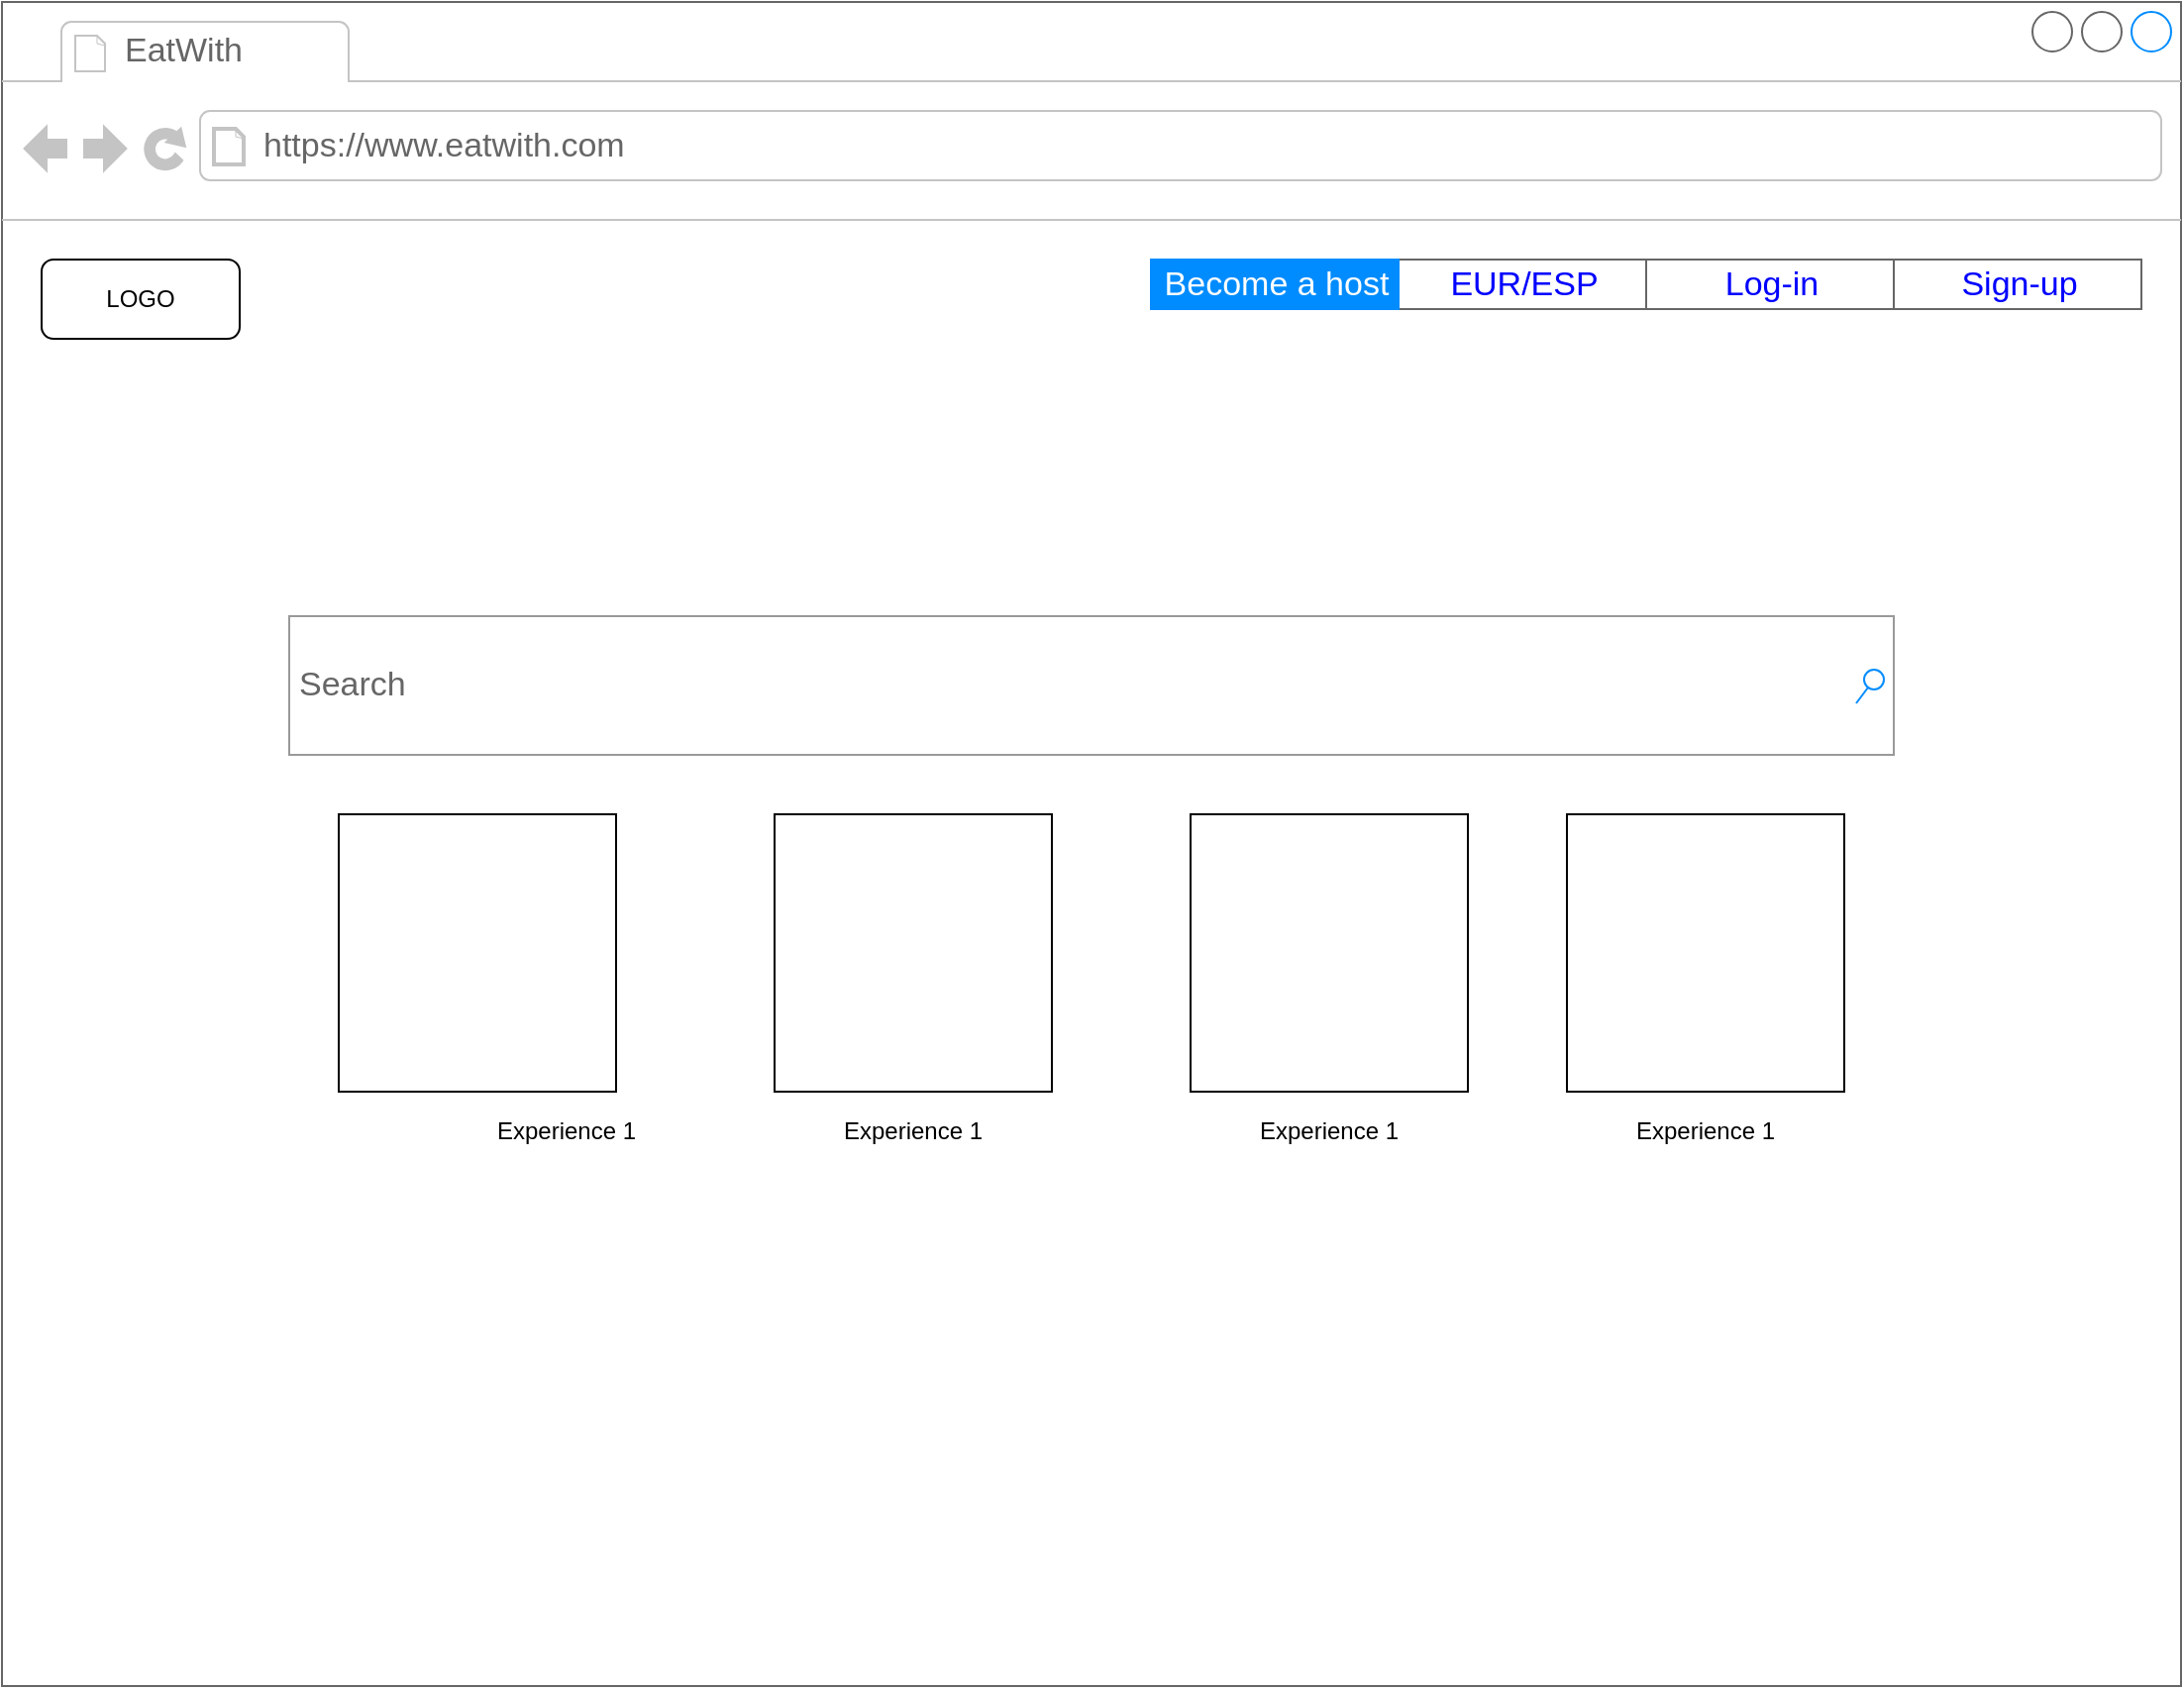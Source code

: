 <mxfile version="12.9.1" type="device"><diagram name="Page-1" id="03018318-947c-dd8e-b7a3-06fadd420f32"><mxGraphModel dx="1422" dy="713" grid="1" gridSize="10" guides="1" tooltips="1" connect="1" arrows="1" fold="1" page="1" pageScale="1" pageWidth="1100" pageHeight="850" background="#ffffff" math="0" shadow="0"><root><mxCell id="0"/><mxCell id="1" parent="0"/><mxCell id="677b7b8949515195-5" value="ES/EUR" style="text;html=1;points=[];align=left;verticalAlign=top;spacingTop=-4;fontSize=14;fontFamily=Verdana" parent="1" vertex="1"><mxGeometry x="860" y="40" width="60" height="20" as="geometry"/></mxCell><mxCell id="677b7b8949515195-6" value="Login" style="text;html=1;points=[];align=left;verticalAlign=top;spacingTop=-4;fontSize=14;fontFamily=Verdana" parent="1" vertex="1"><mxGeometry x="930" y="40" width="60" height="20" as="geometry"/></mxCell><mxCell id="677b7b8949515195-7" value="Signup" style="text;html=1;points=[];align=left;verticalAlign=top;spacingTop=-4;fontSize=14;fontFamily=Verdana" parent="1" vertex="1"><mxGeometry x="1000" y="40" width="60" height="20" as="geometry"/></mxCell><mxCell id="IE1XELtSxzFiAmcnpGDn-3" value="" style="strokeWidth=1;shadow=0;dashed=0;align=center;html=1;shape=mxgraph.mockup.containers.browserWindow;rSize=0;strokeColor=#666666;strokeColor2=#008cff;strokeColor3=#c4c4c4;mainText=,;recursiveResize=0;" vertex="1" parent="1"><mxGeometry width="1100" height="850" as="geometry"/></mxCell><mxCell id="IE1XELtSxzFiAmcnpGDn-4" value="EatWith" style="strokeWidth=1;shadow=0;dashed=0;align=center;html=1;shape=mxgraph.mockup.containers.anchor;fontSize=17;fontColor=#666666;align=left;" vertex="1" parent="IE1XELtSxzFiAmcnpGDn-3"><mxGeometry x="60" y="12" width="110" height="26" as="geometry"/></mxCell><mxCell id="IE1XELtSxzFiAmcnpGDn-5" value="https://www.eatwith.com" style="strokeWidth=1;shadow=0;dashed=0;align=center;html=1;shape=mxgraph.mockup.containers.anchor;rSize=0;fontSize=17;fontColor=#666666;align=left;" vertex="1" parent="IE1XELtSxzFiAmcnpGDn-3"><mxGeometry x="130" y="60" width="250" height="26" as="geometry"/></mxCell><mxCell id="IE1XELtSxzFiAmcnpGDn-6" value="LOGO" style="rounded=1;whiteSpace=wrap;html=1;" vertex="1" parent="IE1XELtSxzFiAmcnpGDn-3"><mxGeometry x="20" y="130" width="100" height="40" as="geometry"/></mxCell><mxCell id="IE1XELtSxzFiAmcnpGDn-7" value="" style="strokeWidth=1;shadow=0;dashed=0;align=center;html=1;shape=mxgraph.mockup.text.rrect;rSize=0;strokeColor=#666666;" vertex="1" parent="IE1XELtSxzFiAmcnpGDn-3"><mxGeometry x="580" y="130" width="500" height="25" as="geometry"/></mxCell><mxCell id="IE1XELtSxzFiAmcnpGDn-8" value="EUR/ESP" style="strokeColor=inherit;fillColor=inherit;gradientColor=inherit;strokeWidth=1;shadow=0;dashed=0;align=center;html=1;shape=mxgraph.mockup.text.rrect;rSize=0;fontSize=17;fontColor=#0000ff;" vertex="1" parent="IE1XELtSxzFiAmcnpGDn-7"><mxGeometry x="125" width="125" height="25" as="geometry"/></mxCell><mxCell id="IE1XELtSxzFiAmcnpGDn-9" value="Log-in" style="strokeColor=inherit;fillColor=inherit;gradientColor=inherit;strokeWidth=1;shadow=0;dashed=0;align=center;html=1;shape=mxgraph.mockup.text.rrect;rSize=0;fontSize=17;fontColor=#0000ff;" vertex="1" parent="IE1XELtSxzFiAmcnpGDn-7"><mxGeometry x="250" width="125" height="25" as="geometry"/></mxCell><mxCell id="IE1XELtSxzFiAmcnpGDn-10" value="Sign-up" style="strokeColor=inherit;fillColor=inherit;gradientColor=inherit;strokeWidth=1;shadow=0;dashed=0;align=center;html=1;shape=mxgraph.mockup.text.rrect;rSize=0;fontSize=17;fontColor=#0000ff;" vertex="1" parent="IE1XELtSxzFiAmcnpGDn-7"><mxGeometry x="375" width="125" height="25" as="geometry"/></mxCell><mxCell id="IE1XELtSxzFiAmcnpGDn-11" value="Become a host" style="strokeWidth=1;shadow=0;dashed=0;align=center;html=1;shape=mxgraph.mockup.text.rrect;rSize=0;fontSize=17;fontColor=#ffffff;fillColor=#008cff;strokeColor=#008cff;" vertex="1" parent="IE1XELtSxzFiAmcnpGDn-7"><mxGeometry width="125" height="25" as="geometry"/></mxCell><mxCell id="IE1XELtSxzFiAmcnpGDn-16" value="Search" style="strokeWidth=1;shadow=0;dashed=0;align=center;html=1;shape=mxgraph.mockup.forms.searchBox;strokeColor=#999999;mainText=;strokeColor2=#008cff;fontColor=#666666;fontSize=17;align=left;spacingLeft=3;" vertex="1" parent="IE1XELtSxzFiAmcnpGDn-3"><mxGeometry x="145" y="310" width="810" height="70" as="geometry"/></mxCell><mxCell id="IE1XELtSxzFiAmcnpGDn-32" value="" style="whiteSpace=wrap;html=1;aspect=fixed;" vertex="1" parent="IE1XELtSxzFiAmcnpGDn-3"><mxGeometry x="170" y="410" width="140" height="140" as="geometry"/></mxCell><mxCell id="IE1XELtSxzFiAmcnpGDn-33" value="Experience 1" style="text;html=1;strokeColor=none;fillColor=none;align=center;verticalAlign=middle;whiteSpace=wrap;rounded=0;" vertex="1" parent="IE1XELtSxzFiAmcnpGDn-3"><mxGeometry x="230" y="560" width="110" height="20" as="geometry"/></mxCell><mxCell id="IE1XELtSxzFiAmcnpGDn-35" value="" style="whiteSpace=wrap;html=1;aspect=fixed;" vertex="1" parent="IE1XELtSxzFiAmcnpGDn-3"><mxGeometry x="390" y="410" width="140" height="140" as="geometry"/></mxCell><mxCell id="IE1XELtSxzFiAmcnpGDn-36" value="Experience 1" style="text;html=1;strokeColor=none;fillColor=none;align=center;verticalAlign=middle;whiteSpace=wrap;rounded=0;" vertex="1" parent="IE1XELtSxzFiAmcnpGDn-3"><mxGeometry x="405" y="560" width="110" height="20" as="geometry"/></mxCell><mxCell id="IE1XELtSxzFiAmcnpGDn-37" value="" style="whiteSpace=wrap;html=1;aspect=fixed;" vertex="1" parent="IE1XELtSxzFiAmcnpGDn-3"><mxGeometry x="600" y="410" width="140" height="140" as="geometry"/></mxCell><mxCell id="IE1XELtSxzFiAmcnpGDn-38" value="Experience 1" style="text;html=1;strokeColor=none;fillColor=none;align=center;verticalAlign=middle;whiteSpace=wrap;rounded=0;" vertex="1" parent="IE1XELtSxzFiAmcnpGDn-3"><mxGeometry x="615" y="560" width="110" height="20" as="geometry"/></mxCell><mxCell id="IE1XELtSxzFiAmcnpGDn-39" value="" style="whiteSpace=wrap;html=1;aspect=fixed;" vertex="1" parent="IE1XELtSxzFiAmcnpGDn-3"><mxGeometry x="790" y="410" width="140" height="140" as="geometry"/></mxCell><mxCell id="IE1XELtSxzFiAmcnpGDn-40" value="Experience 1" style="text;html=1;strokeColor=none;fillColor=none;align=center;verticalAlign=middle;whiteSpace=wrap;rounded=0;" vertex="1" parent="IE1XELtSxzFiAmcnpGDn-3"><mxGeometry x="805" y="560" width="110" height="20" as="geometry"/></mxCell></root></mxGraphModel></diagram></mxfile>